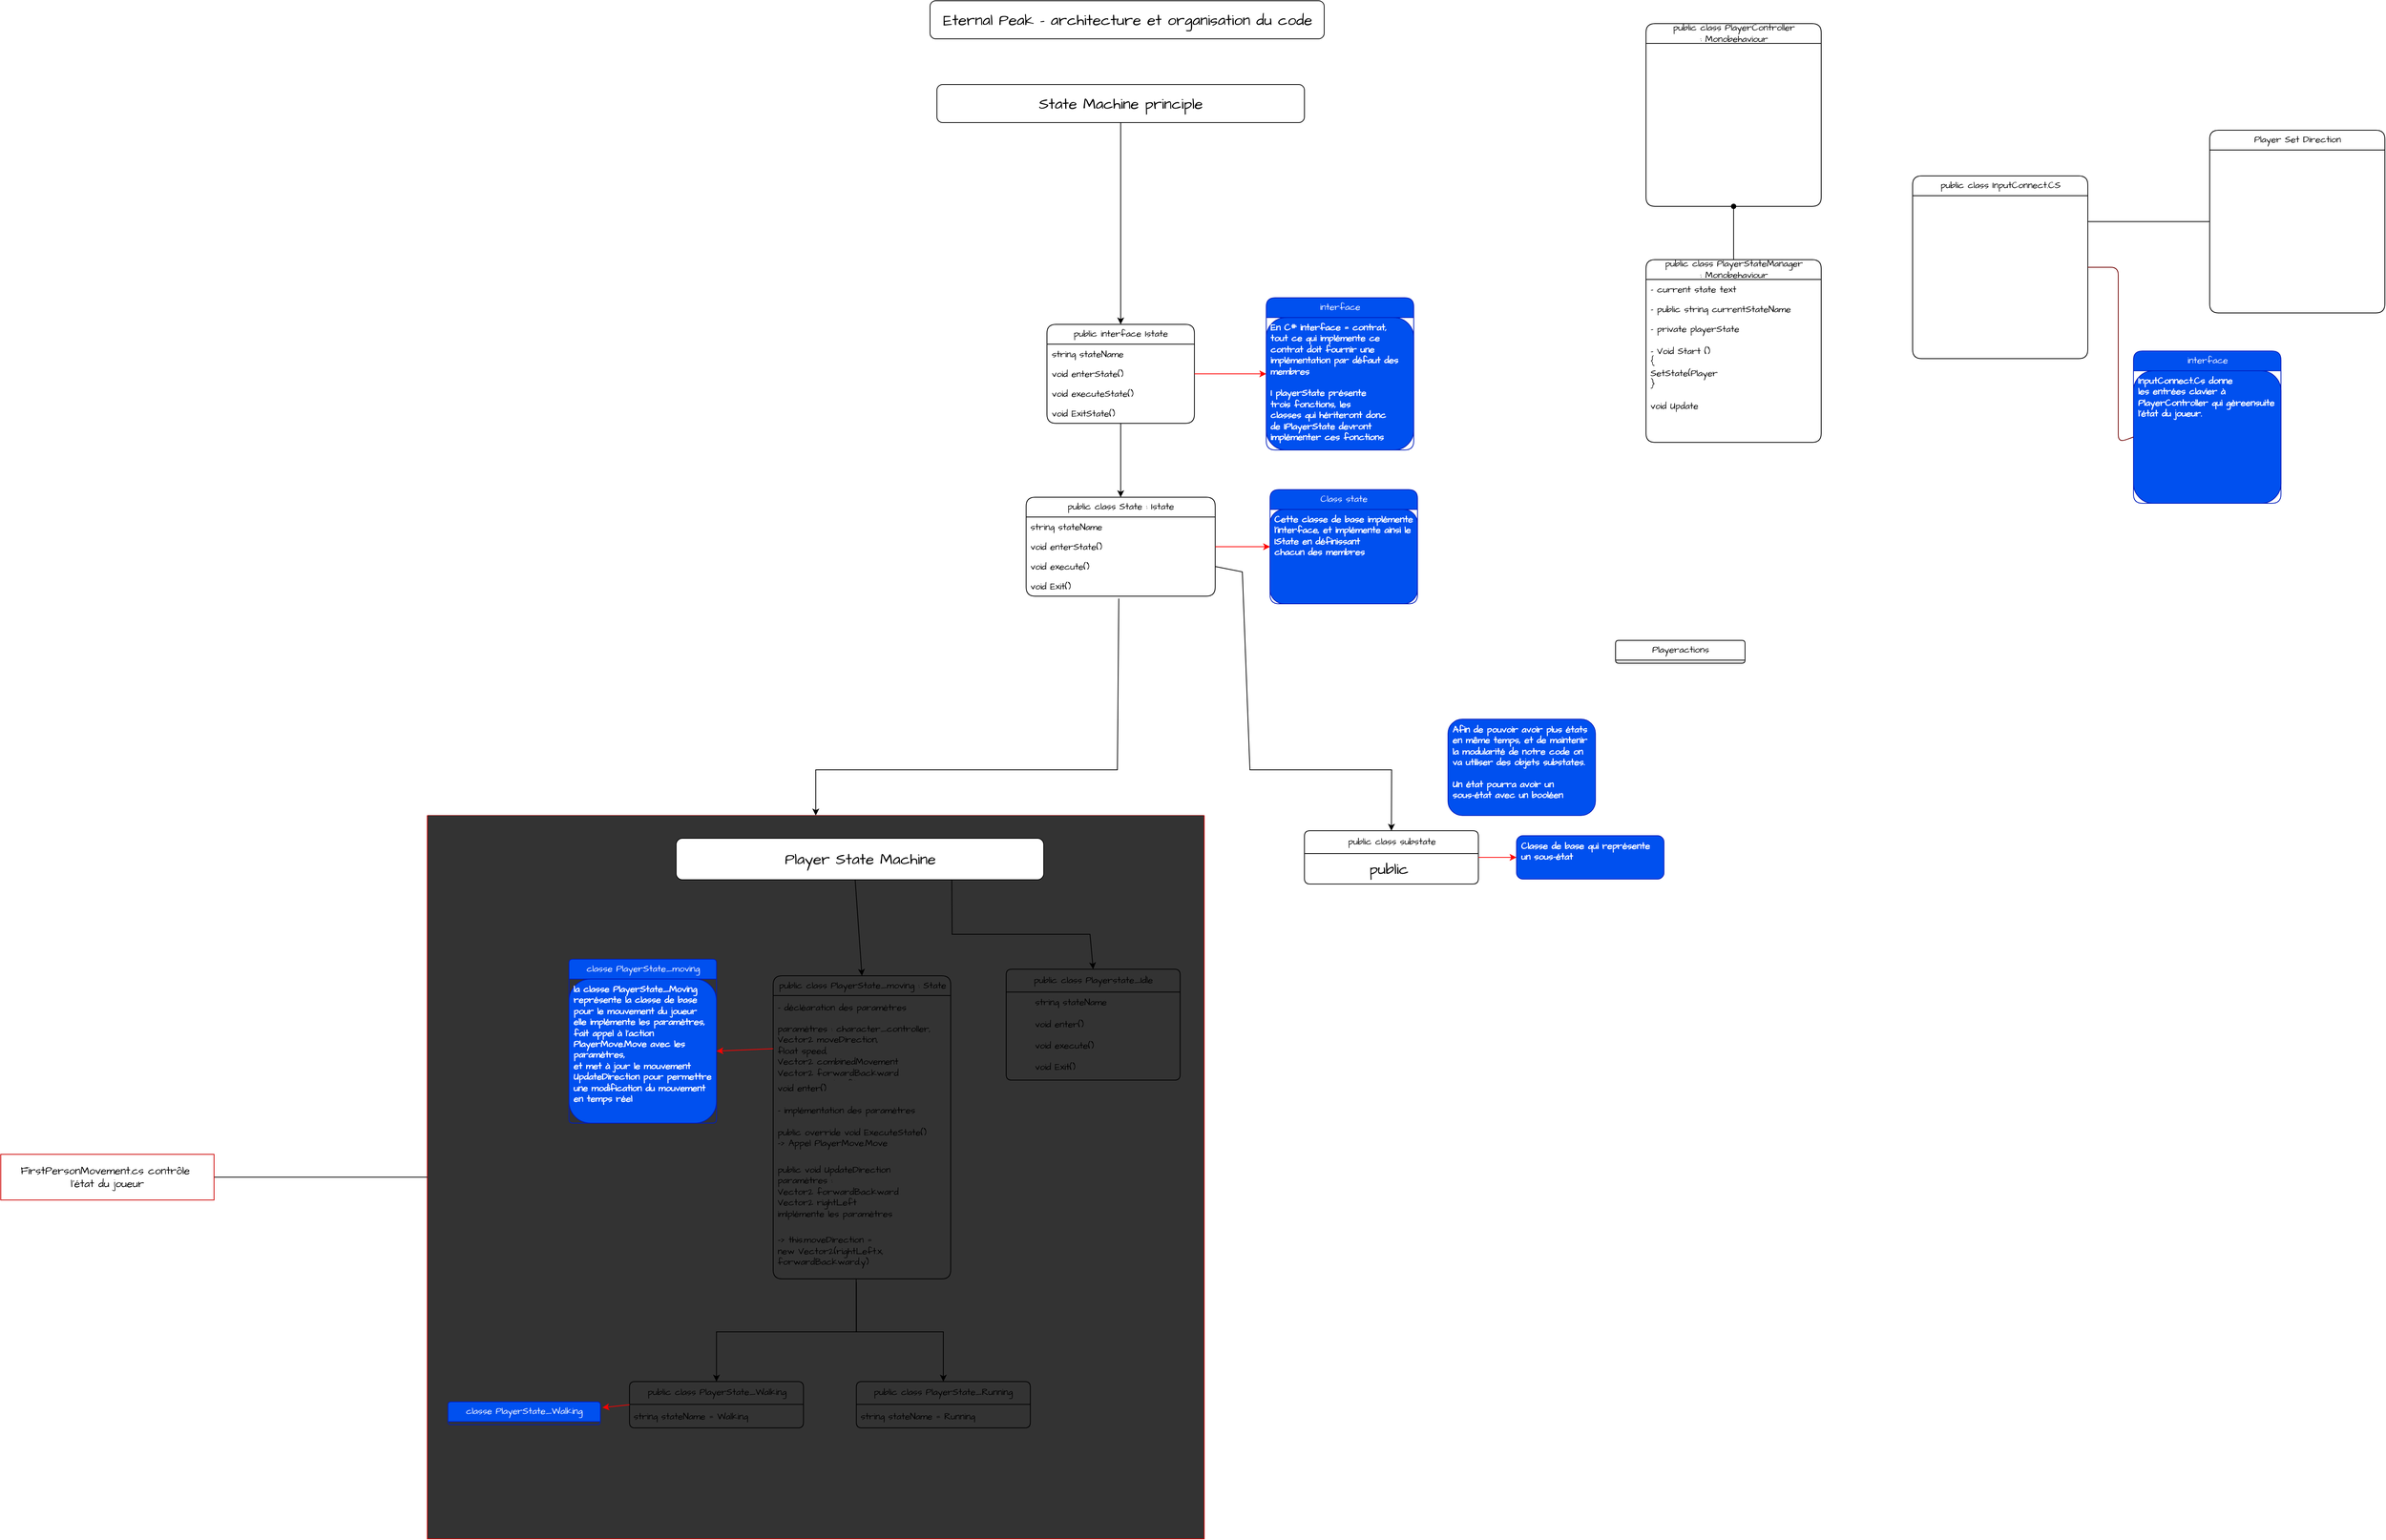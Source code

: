 <mxfile>
    <diagram id="7DH_-FvUjMgmezZa0wnt" name="Page-1">
        <mxGraphModel dx="2858" dy="742" grid="1" gridSize="10" guides="1" tooltips="1" connect="1" arrows="1" fold="1" page="1" pageScale="1" pageWidth="850" pageHeight="1100" math="0" shadow="0">
            <root>
                <mxCell id="0"/>
                <mxCell id="1" parent="0"/>
                <mxCell id="64" style="edgeStyle=none;sketch=0;hachureGap=4;jiggle=2;curveFitting=1;html=1;exitX=0.5;exitY=0;exitDx=0;exitDy=0;entryX=0.5;entryY=1;entryDx=0;entryDy=0;fontFamily=Architects Daughter;fontSource=https%3A%2F%2Ffonts.googleapis.com%2Fcss%3Ffamily%3DArchitects%2BDaughter;fontSize=16;endArrow=oval;endFill=1;" parent="1" source="59" target="177" edge="1">
                    <mxGeometry relative="1" as="geometry">
                        <mxPoint x="676.72" y="352.17" as="targetPoint"/>
                    </mxGeometry>
                </mxCell>
                <mxCell id="59" value="public class PlayerStateManager&lt;br&gt;: Monobehaviour" style="swimlane;fontStyle=0;childLayout=stackLayout;horizontal=1;startSize=26;fillColor=none;horizontalStack=0;resizeParent=1;resizeParentMax=0;resizeLast=0;collapsible=1;marginBottom=0;html=1;rounded=1;glass=0;sketch=0;hachureGap=4;jiggle=2;curveFitting=1;fontFamily=Architects Daughter;fontSource=https%3A%2F%2Ffonts.googleapis.com%2Fcss%3Ffamily%3DArchitects%2BDaughter;fontSize=12;fontColor=default;container=0;" parent="1" vertex="1">
                    <mxGeometry x="560" y="410" width="230" height="240" as="geometry"/>
                </mxCell>
                <mxCell id="79" value="Eternal Peak - architecture et organisation du code&lt;br&gt;" style="html=1;hachureGap=4;fontFamily=Architects Daughter;fontSource=https%3A%2F%2Ffonts.googleapis.com%2Fcss%3Ffamily%3DArchitects%2BDaughter;fontSize=20;rounded=1;shadow=0;" parent="1" vertex="1">
                    <mxGeometry x="-380" y="70" width="517.5" height="50" as="geometry"/>
                </mxCell>
                <mxCell id="120" value="Playeractions" style="swimlane;fontStyle=0;childLayout=stackLayout;horizontal=1;startSize=26;fillColor=none;horizontalStack=0;resizeParent=1;resizeParentMax=0;resizeLast=0;collapsible=1;marginBottom=0;html=1;rounded=1;glass=0;sketch=0;hachureGap=4;jiggle=2;curveFitting=1;fontFamily=Architects Daughter;fontSource=https%3A%2F%2Ffonts.googleapis.com%2Fcss%3Ffamily%3DArchitects%2BDaughter;fontSize=12;fontColor=default;container=0;" parent="1" vertex="1" collapsed="1">
                    <mxGeometry x="520" y="910" width="170" height="30" as="geometry">
                        <mxRectangle x="520" y="910" width="290" height="86" as="alternateBounds"/>
                    </mxGeometry>
                </mxCell>
                <mxCell id="133" value="&lt;font style=&quot;font-size: 14px;&quot;&gt;il s'agit des actions que le joeur&amp;nbsp;&lt;br&gt;peut effectuer en activant les inputs&lt;/font&gt;" style="text;html=1;align=center;verticalAlign=middle;resizable=0;points=[];autosize=1;strokeColor=none;fillColor=none;fontSize=20;fontFamily=Architects Daughter;sketch=1;hachureGap=4;jiggle=2;curveFitting=1;fontSource=https%3A%2F%2Ffonts.googleapis.com%2Fcss%3Ffamily%3DArchitects%2BDaughter;container=0;" parent="120" vertex="1">
                    <mxGeometry y="26" width="290" height="60" as="geometry"/>
                </mxCell>
                <mxCell id="60" value="- current state text" style="text;strokeColor=none;fillColor=none;align=left;verticalAlign=top;spacingLeft=4;spacingRight=4;overflow=hidden;rotatable=0;points=[[0,0.5],[1,0.5]];portConstraint=eastwest;whiteSpace=wrap;html=1;rounded=1;glass=0;sketch=0;hachureGap=4;jiggle=2;curveFitting=1;fontFamily=Architects Daughter;fontSource=https%3A%2F%2Ffonts.googleapis.com%2Fcss%3Ffamily%3DArchitects%2BDaughter;fontSize=12;fontColor=default;container=0;" parent="1" vertex="1">
                    <mxGeometry x="560" y="436" width="230" height="26" as="geometry"/>
                </mxCell>
                <mxCell id="61" value="- public string currentStateName" style="text;strokeColor=none;fillColor=none;align=left;verticalAlign=top;spacingLeft=4;spacingRight=4;overflow=hidden;rotatable=0;points=[[0,0.5],[1,0.5]];portConstraint=eastwest;whiteSpace=wrap;html=1;rounded=1;glass=0;sketch=0;hachureGap=4;jiggle=2;curveFitting=1;fontFamily=Architects Daughter;fontSource=https%3A%2F%2Ffonts.googleapis.com%2Fcss%3Ffamily%3DArchitects%2BDaughter;fontSize=12;fontColor=default;container=0;" parent="1" vertex="1">
                    <mxGeometry x="560" y="462" width="230" height="26" as="geometry"/>
                </mxCell>
                <mxCell id="62" value="- private playerState&lt;br&gt;&lt;br&gt;- Void Start ()&lt;br&gt;{&lt;br&gt;SetState(Player&lt;br&gt;}&lt;br&gt;&lt;br&gt;void Update" style="text;strokeColor=none;fillColor=none;align=left;verticalAlign=top;spacingLeft=4;spacingRight=4;overflow=hidden;rotatable=0;points=[[0,0.5],[1,0.5]];portConstraint=eastwest;whiteSpace=wrap;html=1;rounded=1;glass=0;sketch=0;hachureGap=4;jiggle=2;curveFitting=1;fontFamily=Architects Daughter;fontSource=https%3A%2F%2Ffonts.googleapis.com%2Fcss%3Ffamily%3DArchitects%2BDaughter;fontSize=12;fontColor=default;container=0;" parent="1" vertex="1">
                    <mxGeometry x="560" y="488" width="230" height="162" as="geometry"/>
                </mxCell>
                <mxCell id="108" value="State Machine principle" style="html=1;hachureGap=4;fontFamily=Architects Daughter;fontSource=https%3A%2F%2Ffonts.googleapis.com%2Fcss%3Ffamily%3DArchitects%2BDaughter;fontSize=20;rounded=1;shadow=0;container=0;" parent="1" vertex="1">
                    <mxGeometry x="-370.94" y="180" width="482.5" height="50" as="geometry"/>
                </mxCell>
                <mxCell id="139" style="edgeStyle=none;rounded=0;sketch=0;hachureGap=4;jiggle=2;curveFitting=1;html=1;exitX=0.5;exitY=1;exitDx=0;exitDy=0;entryX=0.5;entryY=0;entryDx=0;entryDy=0;strokeColor=default;fontFamily=Architects Daughter;fontSource=https%3A%2F%2Ffonts.googleapis.com%2Fcss%3Ffamily%3DArchitects%2BDaughter;fontSize=14;" parent="1" source="108" target="22" edge="1">
                    <mxGeometry relative="1" as="geometry"/>
                </mxCell>
                <mxCell id="22" value="public interface Istate" style="swimlane;fontStyle=0;childLayout=stackLayout;horizontal=1;startSize=26;fillColor=none;horizontalStack=0;resizeParent=1;resizeParentMax=0;resizeLast=0;collapsible=1;marginBottom=0;html=1;rounded=1;glass=0;sketch=0;hachureGap=4;jiggle=2;curveFitting=1;fontFamily=Architects Daughter;fontSource=https%3A%2F%2Ffonts.googleapis.com%2Fcss%3Ffamily%3DArchitects%2BDaughter;fontSize=12;fontColor=default;container=0;" parent="1" vertex="1">
                    <mxGeometry x="-226.492" y="495" width="193.604" height="130" as="geometry">
                        <mxRectangle x="57.5" y="235" width="200" height="30" as="alternateBounds"/>
                    </mxGeometry>
                </mxCell>
                <mxCell id="36" value="public class State : Istate" style="swimlane;fontStyle=0;childLayout=stackLayout;horizontal=1;startSize=26;fillColor=none;horizontalStack=0;resizeParent=1;resizeParentMax=0;resizeLast=0;collapsible=1;marginBottom=0;html=1;rounded=1;glass=0;sketch=0;hachureGap=4;jiggle=2;curveFitting=1;fontFamily=Architects Daughter;fontSource=https%3A%2F%2Ffonts.googleapis.com%2Fcss%3Ffamily%3DArchitects%2BDaughter;fontSize=12;fontColor=default;container=0;" parent="1" vertex="1">
                    <mxGeometry x="-253.795" y="722" width="248.21" height="130" as="geometry"/>
                </mxCell>
                <mxCell id="37" value="string stateName&lt;br&gt;" style="text;strokeColor=none;fillColor=none;align=left;verticalAlign=top;spacingLeft=4;spacingRight=4;overflow=hidden;rotatable=0;points=[[0,0.5],[1,0.5]];portConstraint=eastwest;whiteSpace=wrap;html=1;rounded=1;glass=0;sketch=0;hachureGap=4;jiggle=2;curveFitting=1;fontFamily=Architects Daughter;fontSource=https%3A%2F%2Ffonts.googleapis.com%2Fcss%3Ffamily%3DArchitects%2BDaughter;fontSize=12;fontColor=default;container=0;" parent="36" vertex="1">
                    <mxGeometry y="26" width="248.21" height="26" as="geometry"/>
                </mxCell>
                <mxCell id="38" value="void enterState()" style="text;strokeColor=none;fillColor=none;align=left;verticalAlign=top;spacingLeft=4;spacingRight=4;overflow=hidden;rotatable=0;points=[[0,0.5],[1,0.5]];portConstraint=eastwest;whiteSpace=wrap;html=1;rounded=1;glass=0;sketch=0;hachureGap=4;jiggle=2;curveFitting=1;fontFamily=Architects Daughter;fontSource=https%3A%2F%2Ffonts.googleapis.com%2Fcss%3Ffamily%3DArchitects%2BDaughter;fontSize=12;fontColor=default;container=0;" parent="36" vertex="1">
                    <mxGeometry y="52" width="248.21" height="26" as="geometry"/>
                </mxCell>
                <mxCell id="39" value="void execute()" style="text;strokeColor=none;fillColor=none;align=left;verticalAlign=top;spacingLeft=4;spacingRight=4;overflow=hidden;rotatable=0;points=[[0,0.5],[1,0.5]];portConstraint=eastwest;whiteSpace=wrap;html=1;rounded=1;glass=0;sketch=0;hachureGap=4;jiggle=2;curveFitting=1;fontFamily=Architects Daughter;fontSource=https%3A%2F%2Ffonts.googleapis.com%2Fcss%3Ffamily%3DArchitects%2BDaughter;fontSize=12;fontColor=default;container=0;" parent="36" vertex="1">
                    <mxGeometry y="78" width="248.21" height="26" as="geometry"/>
                </mxCell>
                <mxCell id="40" value="void Exit()" style="text;strokeColor=none;fillColor=none;align=left;verticalAlign=top;spacingLeft=4;spacingRight=4;overflow=hidden;rotatable=0;points=[[0,0.5],[1,0.5]];portConstraint=eastwest;whiteSpace=wrap;html=1;rounded=1;glass=0;sketch=0;hachureGap=4;jiggle=2;curveFitting=1;fontFamily=Architects Daughter;fontSource=https%3A%2F%2Ffonts.googleapis.com%2Fcss%3Ffamily%3DArchitects%2BDaughter;fontSize=12;fontColor=default;container=0;" parent="36" vertex="1">
                    <mxGeometry y="104" width="248.21" height="26" as="geometry"/>
                </mxCell>
                <mxCell id="41" style="edgeStyle=none;sketch=0;hachureGap=4;jiggle=2;curveFitting=1;html=1;exitX=0.5;exitY=1;exitDx=0;exitDy=0;entryX=0.5;entryY=0;entryDx=0;entryDy=0;fontFamily=Architects Daughter;fontSource=https%3A%2F%2Ffonts.googleapis.com%2Fcss%3Ffamily%3DArchitects%2BDaughter;fontSize=12;fontColor=default;" parent="1" source="22" target="36" edge="1">
                    <mxGeometry relative="1" as="geometry"/>
                </mxCell>
                <mxCell id="43" style="edgeStyle=none;sketch=0;hachureGap=4;jiggle=2;curveFitting=1;html=1;exitX=1;exitY=0.5;exitDx=0;exitDy=0;entryX=0;entryY=0.5;entryDx=0;entryDy=0;fontFamily=Architects Daughter;fontSource=https%3A%2F%2Ffonts.googleapis.com%2Fcss%3Ffamily%3DArchitects%2BDaughter;fontSize=12;fontColor=default;fillColor=#a20025;strokeColor=#FF0000;" parent="1" source="38" target="52" edge="1">
                    <mxGeometry relative="1" as="geometry">
                        <mxPoint x="81.289" y="787.005" as="targetPoint"/>
                    </mxGeometry>
                </mxCell>
                <mxCell id="46" value="interface" style="swimlane;fontStyle=0;childLayout=stackLayout;horizontal=1;startSize=26;fillColor=#0050ef;horizontalStack=0;resizeParent=1;resizeParentMax=0;resizeLast=0;collapsible=1;marginBottom=0;html=1;rounded=1;glass=0;sketch=0;hachureGap=4;jiggle=2;curveFitting=1;fontFamily=Architects Daughter;fontSource=https%3A%2F%2Ffonts.googleapis.com%2Fcss%3Ffamily%3DArchitects%2BDaughter;fontSize=12;fontColor=#ffffff;strokeColor=#001DBC;container=0;" parent="1" vertex="1">
                    <mxGeometry x="61.432" y="460" width="193.604" height="200" as="geometry">
                        <mxRectangle x="347.5" y="283" width="200" height="30" as="alternateBounds"/>
                    </mxGeometry>
                </mxCell>
                <mxCell id="51" style="edgeStyle=none;sketch=0;hachureGap=4;jiggle=2;curveFitting=1;html=1;exitX=1;exitY=0.5;exitDx=0;exitDy=0;strokeColor=#FF0000;fontFamily=Architects Daughter;fontSource=https%3A%2F%2Ffonts.googleapis.com%2Fcss%3Ffamily%3DArchitects%2BDaughter;fontSize=12;fontColor=default;entryX=0;entryY=0.5;entryDx=0;entryDy=0;" parent="1" source="23" target="46" edge="1">
                    <mxGeometry relative="1" as="geometry">
                        <mxPoint x="111.074" y="510.25" as="targetPoint"/>
                    </mxGeometry>
                </mxCell>
                <mxCell id="52" value="Class state" style="swimlane;fontStyle=0;childLayout=stackLayout;horizontal=1;startSize=26;fillColor=#0050ef;horizontalStack=0;resizeParent=1;resizeParentMax=0;resizeLast=0;collapsible=1;marginBottom=0;html=1;rounded=1;glass=0;sketch=0;hachureGap=4;jiggle=2;curveFitting=1;fontFamily=Architects Daughter;fontSource=https%3A%2F%2Ffonts.googleapis.com%2Fcss%3Ffamily%3DArchitects%2BDaughter;fontSize=12;fontColor=#ffffff;strokeColor=#001DBC;container=0;" parent="1" vertex="1">
                    <mxGeometry x="66.396" y="712" width="193.604" height="150" as="geometry">
                        <mxRectangle x="500" y="471.75" width="200" height="30" as="alternateBounds"/>
                    </mxGeometry>
                </mxCell>
                <mxCell id="35" value="string stateName&lt;br&gt;" style="text;strokeColor=none;fillColor=none;align=left;verticalAlign=top;spacingLeft=4;spacingRight=4;overflow=hidden;rotatable=0;points=[[0,0.5],[1,0.5]];portConstraint=eastwest;whiteSpace=wrap;html=1;rounded=1;glass=0;sketch=0;hachureGap=4;jiggle=2;curveFitting=1;fontFamily=Architects Daughter;fontSource=https%3A%2F%2Ffonts.googleapis.com%2Fcss%3Ffamily%3DArchitects%2BDaughter;fontSize=12;fontColor=default;container=0;" parent="1" vertex="1">
                    <mxGeometry x="-226.492" y="521" width="193.604" height="26" as="geometry"/>
                </mxCell>
                <mxCell id="23" value="void enterState()" style="text;strokeColor=none;fillColor=none;align=left;verticalAlign=top;spacingLeft=4;spacingRight=4;overflow=hidden;rotatable=0;points=[[0,0.5],[1,0.5]];portConstraint=eastwest;whiteSpace=wrap;html=1;rounded=1;glass=0;sketch=0;hachureGap=4;jiggle=2;curveFitting=1;fontFamily=Architects Daughter;fontSource=https%3A%2F%2Ffonts.googleapis.com%2Fcss%3Ffamily%3DArchitects%2BDaughter;fontSize=12;fontColor=default;container=0;" parent="1" vertex="1">
                    <mxGeometry x="-226.492" y="547" width="193.604" height="26" as="geometry"/>
                </mxCell>
                <mxCell id="24" value="void executeState()" style="text;strokeColor=none;fillColor=none;align=left;verticalAlign=top;spacingLeft=4;spacingRight=4;overflow=hidden;rotatable=0;points=[[0,0.5],[1,0.5]];portConstraint=eastwest;whiteSpace=wrap;html=1;rounded=1;glass=0;sketch=0;hachureGap=4;jiggle=2;curveFitting=1;fontFamily=Architects Daughter;fontSource=https%3A%2F%2Ffonts.googleapis.com%2Fcss%3Ffamily%3DArchitects%2BDaughter;fontSize=12;fontColor=default;container=0;" parent="1" vertex="1">
                    <mxGeometry x="-226.492" y="573" width="193.604" height="26" as="geometry"/>
                </mxCell>
                <mxCell id="25" value="void ExitState()" style="text;strokeColor=none;fillColor=none;align=left;verticalAlign=top;spacingLeft=4;spacingRight=4;overflow=hidden;rotatable=0;points=[[0,0.5],[1,0.5]];portConstraint=eastwest;whiteSpace=wrap;html=1;rounded=1;glass=0;sketch=0;hachureGap=4;jiggle=2;curveFitting=1;fontFamily=Architects Daughter;fontSource=https%3A%2F%2Ffonts.googleapis.com%2Fcss%3Ffamily%3DArchitects%2BDaughter;fontSize=12;fontColor=default;container=0;" parent="1" vertex="1">
                    <mxGeometry x="-226.492" y="599" width="193.604" height="26" as="geometry"/>
                </mxCell>
                <mxCell id="47" value="&lt;span style=&quot;color: rgb(255, 255, 255); font-weight: 700; text-align: center;&quot;&gt;En C# interface = contrat,&lt;/span&gt;&lt;br style=&quot;color: rgb(255, 255, 255); font-weight: 700; text-align: center;&quot;&gt;&lt;span style=&quot;color: rgb(255, 255, 255); font-weight: 700; text-align: center;&quot;&gt;tout ce qui implémente ce contrat doit fournir une implémentation par défaut des membres&lt;br&gt;&lt;br&gt;&lt;/span&gt;&lt;span style=&quot;color: rgb(255, 255, 255); font-weight: 700; text-align: center;&quot;&gt;I playerState présente&lt;/span&gt;&lt;br style=&quot;color: rgb(255, 255, 255); font-weight: 700; text-align: center;&quot;&gt;&lt;span style=&quot;color: rgb(255, 255, 255); font-weight: 700; text-align: center;&quot;&gt;trois fonctions, les&amp;nbsp;&lt;/span&gt;&lt;br style=&quot;color: rgb(255, 255, 255); font-weight: 700; text-align: center;&quot;&gt;&lt;span style=&quot;color: rgb(255, 255, 255); font-weight: 700; text-align: center;&quot;&gt;classes qui hériteront donc&lt;/span&gt;&lt;br style=&quot;color: rgb(255, 255, 255); font-weight: 700; text-align: center;&quot;&gt;&lt;span style=&quot;color: rgb(255, 255, 255); font-weight: 700; text-align: center;&quot;&gt;de IPlayerState devront implémenter ces fonctions&lt;/span&gt;&lt;span style=&quot;color: rgb(255, 255, 255); font-weight: 700; text-align: center;&quot;&gt;&lt;br&gt;&lt;/span&gt;" style="text;strokeColor=#001DBC;fillColor=#0050ef;align=left;verticalAlign=top;spacingLeft=4;spacingRight=4;overflow=hidden;rotatable=0;points=[[0,0.5],[1,0.5]];portConstraint=eastwest;whiteSpace=wrap;html=1;rounded=1;glass=0;sketch=0;hachureGap=4;jiggle=2;curveFitting=1;fontFamily=Architects Daughter;fontSource=https%3A%2F%2Ffonts.googleapis.com%2Fcss%3Ffamily%3DArchitects%2BDaughter;fontSize=12;fontColor=#ffffff;container=0;" parent="1" vertex="1">
                    <mxGeometry x="61.432" y="486" width="193.604" height="174" as="geometry"/>
                </mxCell>
                <mxCell id="53" value="&lt;span style=&quot;color: rgb(255, 255, 255); font-weight: 700; text-align: center;&quot;&gt;Cette classe de base implémente&lt;br&gt;l'interface, et implémente ainsi&amp;nbsp;le IState en définissant&lt;br&gt;chacun des membres&lt;br&gt;&lt;/span&gt;" style="text;strokeColor=#001DBC;fillColor=#0050ef;align=left;verticalAlign=top;spacingLeft=4;spacingRight=4;overflow=hidden;rotatable=0;points=[[0,0.5],[1,0.5]];portConstraint=eastwest;whiteSpace=wrap;html=1;rounded=1;glass=0;sketch=0;hachureGap=4;jiggle=2;curveFitting=1;fontFamily=Architects Daughter;fontSource=https%3A%2F%2Ffonts.googleapis.com%2Fcss%3Ffamily%3DArchitects%2BDaughter;fontSize=12;fontColor=#ffffff;container=0;" parent="1" vertex="1">
                    <mxGeometry x="66.396" y="738" width="193.604" height="124" as="geometry"/>
                </mxCell>
                <mxCell id="190" style="edgeStyle=none;hachureGap=4;html=1;exitX=1;exitY=0.5;exitDx=0;exitDy=0;entryX=0.5;entryY=0;entryDx=0;entryDy=0;fontFamily=Architects Daughter;fontSource=https%3A%2F%2Ffonts.googleapis.com%2Fcss%3Ffamily%3DArchitects%2BDaughter;fontSize=16;rounded=0;targetPerimeterSpacing=0;" edge="1" parent="1" source="39" target="187">
                    <mxGeometry relative="1" as="geometry">
                        <mxPoint x="-15.513" y="1011" as="sourcePoint"/>
                        <Array as="points">
                            <mxPoint x="30" y="820"/>
                            <mxPoint x="40" y="1080"/>
                            <mxPoint x="226" y="1080"/>
                        </Array>
                    </mxGeometry>
                </mxCell>
                <mxCell id="167" value="" style="endArrow=classic;html=1;rounded=0;sketch=0;hachureGap=4;jiggle=2;curveFitting=1;strokeColor=default;fontFamily=Architects Daughter;fontSource=https%3A%2F%2Ffonts.googleapis.com%2Fcss%3Ffamily%3DArchitects%2BDaughter;fontSize=14;exitX=0.49;exitY=1.121;exitDx=0;exitDy=0;exitPerimeter=0;entryX=0.5;entryY=0;entryDx=0;entryDy=0;" parent="1" source="40" target="171" edge="1">
                    <mxGeometry width="50" height="50" relative="1" as="geometry">
                        <mxPoint x="-134.028" y="1049.428" as="sourcePoint"/>
                        <mxPoint x="-244" y="1160" as="targetPoint"/>
                        <Array as="points">
                            <mxPoint x="-134" y="1080"/>
                            <mxPoint x="-530" y="1080"/>
                        </Array>
                    </mxGeometry>
                </mxCell>
                <mxCell id="171" value="" style="swimlane;startSize=0;comic=0;hachureGap=4;strokeColor=#CC0000;fontFamily=Architects Daughter;fontSource=https%3A%2F%2Ffonts.googleapis.com%2Fcss%3Ffamily%3DArchitects%2BDaughter;fontSize=14;fillColor=none;swimlaneFillColor=#333333;swimlaneLine=1;" parent="1" vertex="1">
                    <mxGeometry x="-1040" y="1140" width="1020" height="950" as="geometry">
                        <mxRectangle x="-1040" y="1140" width="50" height="40" as="alternateBounds"/>
                    </mxGeometry>
                </mxCell>
                <mxCell id="170" value="" style="group" parent="171" vertex="1" connectable="0">
                    <mxGeometry x="27.16" y="30" width="992.84" height="920" as="geometry"/>
                </mxCell>
                <mxCell id="74" value="public class PlayerState_moving : State" style="swimlane;fontStyle=0;childLayout=stackLayout;horizontal=1;startSize=26;fillColor=none;horizontalStack=0;resizeParent=1;resizeParentMax=0;resizeLast=0;collapsible=1;marginBottom=0;html=1;rounded=1;glass=0;sketch=0;hachureGap=4;jiggle=2;curveFitting=1;fontFamily=Architects Daughter;fontSource=https%3A%2F%2Ffonts.googleapis.com%2Fcss%3Ffamily%3DArchitects%2BDaughter;fontSize=12;fontColor=default;rotation=0;resizeWidth=1;resizeHeight=1;container=0;" parent="170" vertex="1">
                    <mxGeometry x="426.92" y="180.52" width="233.08" height="398.01" as="geometry">
                        <mxRectangle x="426.92" y="180.52" width="220" height="30" as="alternateBounds"/>
                    </mxGeometry>
                </mxCell>
                <mxCell id="102" value="classe PlayerState_moving" style="swimlane;fontStyle=0;childLayout=stackLayout;horizontal=1;startSize=26;fillColor=#0050ef;horizontalStack=0;resizeParent=1;resizeParentMax=0;resizeLast=0;collapsible=1;marginBottom=0;html=1;rounded=1;glass=0;sketch=0;hachureGap=4;jiggle=2;curveFitting=1;fontFamily=Architects Daughter;fontSource=https%3A%2F%2Ffonts.googleapis.com%2Fcss%3Ffamily%3DArchitects%2BDaughter;fontSize=12;fontColor=#ffffff;strokeColor=#001DBC;arcSize=6;container=0;" parent="170" vertex="1">
                    <mxGeometry x="158.854" y="158.771" width="193.604" height="215.22" as="geometry">
                        <mxRectangle x="158.854" y="158.771" width="200" height="30" as="alternateBounds"/>
                    </mxGeometry>
                </mxCell>
                <mxCell id="103" value="&lt;span style=&quot;color: rgb(255, 255, 255); font-weight: 700; text-align: center;&quot;&gt;la classe PlayerState_Moving&lt;br&gt;représente la classe de base&lt;br&gt;pour le mouvement du joueur&lt;br&gt;elle implémente les paramètres,&lt;br&gt;fait appel à l'action PlayerMove.Move avec les paramètres,&lt;br&gt;et met à jour le mouvement&amp;nbsp;&lt;br&gt;UpdateDirection pour permettre&lt;br&gt;une modification du mouvement&lt;br&gt;en temps réel&lt;br&gt;&lt;/span&gt;" style="text;strokeColor=#001DBC;fillColor=#0050ef;align=left;verticalAlign=top;spacingLeft=4;spacingRight=4;overflow=hidden;rotatable=0;points=[[0,0.5],[1,0.5]];portConstraint=eastwest;whiteSpace=wrap;html=1;rounded=1;glass=0;sketch=0;hachureGap=4;jiggle=2;curveFitting=1;fontFamily=Architects Daughter;fontSource=https%3A%2F%2Ffonts.googleapis.com%2Fcss%3Ffamily%3DArchitects%2BDaughter;fontSize=12;fontColor=#ffffff;container=0;" parent="102" vertex="1">
                    <mxGeometry y="26" width="193.604" height="189.22" as="geometry"/>
                </mxCell>
                <mxCell id="109" value="public class PlayerState_Walking" style="swimlane;fontStyle=0;childLayout=stackLayout;horizontal=1;startSize=30;fillColor=none;horizontalStack=0;resizeParent=1;resizeParentMax=0;resizeLast=0;collapsible=1;marginBottom=0;html=1;rounded=1;glass=0;sketch=0;hachureGap=4;jiggle=2;curveFitting=1;fontFamily=Architects Daughter;fontSource=https%3A%2F%2Ffonts.googleapis.com%2Fcss%3Ffamily%3DArchitects%2BDaughter;fontSize=12;fontColor=default;arcSize=8;container=0;" parent="170" vertex="1">
                    <mxGeometry x="238.282" y="713.381" width="228.353" height="60.898" as="geometry"/>
                </mxCell>
                <mxCell id="114" style="edgeStyle=none;hachureGap=4;html=1;exitX=0.499;exitY=1.007;exitDx=0;exitDy=0;entryX=0.5;entryY=0;entryDx=0;entryDy=0;fontFamily=Architects Daughter;fontSource=https%3A%2F%2Ffonts.googleapis.com%2Fcss%3Ffamily%3DArchitects%2BDaughter;fontSize=16;exitPerimeter=0;rounded=0;" parent="170" source="107" target="109" edge="1">
                    <mxGeometry relative="1" as="geometry">
                        <Array as="points">
                            <mxPoint x="536.134" y="648.132"/>
                            <mxPoint x="352.458" y="648.132"/>
                        </Array>
                    </mxGeometry>
                </mxCell>
                <mxCell id="116" value="classe PlayerState_Walking" style="swimlane;fontStyle=0;childLayout=stackLayout;horizontal=1;startSize=26;fillColor=#0050ef;horizontalStack=0;resizeParent=1;resizeParentMax=0;resizeLast=0;collapsible=1;marginBottom=0;html=1;rounded=1;glass=0;sketch=0;hachureGap=4;jiggle=2;curveFitting=1;fontFamily=Architects Daughter;fontSource=https%3A%2F%2Ffonts.googleapis.com%2Fcss%3Ffamily%3DArchitects%2BDaughter;fontSize=12;fontColor=#ffffff;strokeColor=#001DBC;arcSize=6;container=0;" parent="170" vertex="1" collapsed="1">
                    <mxGeometry y="739.997" width="200" height="30" as="geometry">
                        <mxRectangle y="623.997" width="193.604" height="258.719" as="alternateBounds"/>
                    </mxGeometry>
                </mxCell>
                <mxCell id="117" value="&lt;span style=&quot;color: rgb(255, 255, 255); font-weight: 700; text-align: center;&quot;&gt;La classe PlayerState_Walking&lt;br&gt;hérite de moving, et on lui applique dans FirstPersonmovement.Cs&lt;br&gt;les paramètres de la marche.&lt;br&gt;Comme elle hérite de la classe PlayerState_Moving, il n'y a&amp;nbsp;&lt;br&gt;pas besoin de la réécrire, et elle existe de manière distincte de moving.&lt;br&gt;Elle change juste le nom du state.&lt;br&gt;La logique est identique&lt;br&gt;pour PlayerState_Running&lt;br&gt;&lt;/span&gt;" style="text;strokeColor=#001DBC;fillColor=#0050ef;align=left;verticalAlign=top;spacingLeft=4;spacingRight=4;overflow=hidden;rotatable=0;points=[[0,0.5],[1,0.5]];portConstraint=eastwest;whiteSpace=wrap;html=1;rounded=1;glass=0;sketch=0;hachureGap=4;jiggle=2;curveFitting=1;fontFamily=Architects Daughter;fontSource=https%3A%2F%2Ffonts.googleapis.com%2Fcss%3Ffamily%3DArchitects%2BDaughter;fontSize=12;fontColor=#ffffff;container=0;" parent="116" vertex="1">
                    <mxGeometry y="26" width="193.604" height="232.719" as="geometry"/>
                </mxCell>
                <mxCell id="119" style="edgeStyle=none;sketch=0;hachureGap=4;jiggle=2;curveFitting=1;html=1;exitX=0;exitY=0.5;exitDx=0;exitDy=0;entryX=1.013;entryY=0.254;entryDx=0;entryDy=0;entryPerimeter=0;fontFamily=Architects Daughter;fontSource=https%3A%2F%2Ffonts.googleapis.com%2Fcss%3Ffamily%3DArchitects%2BDaughter;fontSize=16;fillColor=#a20025;strokeColor=#FC0000;" parent="170" source="109" target="117" edge="1">
                    <mxGeometry relative="1" as="geometry"/>
                </mxCell>
                <mxCell id="131" value="public class PlayerState_Running" style="swimlane;fontStyle=0;childLayout=stackLayout;horizontal=1;startSize=30;fillColor=none;horizontalStack=0;resizeParent=1;resizeParentMax=0;resizeLast=0;collapsible=1;marginBottom=0;html=1;rounded=1;glass=0;sketch=0;hachureGap=4;jiggle=2;curveFitting=1;fontFamily=Architects Daughter;fontSource=https%3A%2F%2Ffonts.googleapis.com%2Fcss%3Ffamily%3DArchitects%2BDaughter;fontSize=12;fontColor=default;arcSize=8;container=0;" parent="170" vertex="1">
                    <mxGeometry x="536.134" y="713.381" width="228.353" height="60.898" as="geometry"/>
                </mxCell>
                <mxCell id="134" style="edgeStyle=none;rounded=0;sketch=0;hachureGap=4;jiggle=2;curveFitting=1;html=1;entryX=0.5;entryY=0;entryDx=0;entryDy=0;strokeColor=default;fontFamily=Architects Daughter;fontSource=https%3A%2F%2Ffonts.googleapis.com%2Fcss%3Ffamily%3DArchitects%2BDaughter;fontSize=14;" parent="170" target="131" edge="1">
                    <mxGeometry relative="1" as="geometry">
                        <mxPoint x="536.134" y="582.884" as="sourcePoint"/>
                        <Array as="points">
                            <mxPoint x="536.134" y="648.132"/>
                            <mxPoint x="650.31" y="648.132"/>
                        </Array>
                    </mxGeometry>
                </mxCell>
                <mxCell id="152" value="Player State Machine" style="html=1;hachureGap=4;fontFamily=Architects Daughter;fontSource=https%3A%2F%2Ffonts.googleapis.com%2Fcss%3Ffamily%3DArchitects%2BDaughter;fontSize=20;rounded=1;shadow=0;container=0;" parent="170" vertex="1">
                    <mxGeometry x="299.57" width="482.5" height="54.374" as="geometry"/>
                </mxCell>
                <mxCell id="75" value="- décléaration des paramètres" style="text;strokeColor=none;fillColor=none;align=left;verticalAlign=top;spacingLeft=4;spacingRight=4;overflow=hidden;rotatable=0;points=[[0,0.5],[1,0.5]];portConstraint=eastwest;whiteSpace=wrap;html=1;rounded=1;glass=0;sketch=0;hachureGap=4;jiggle=2;curveFitting=1;fontFamily=Architects Daughter;fontSource=https%3A%2F%2Ffonts.googleapis.com%2Fcss%3Ffamily%3DArchitects%2BDaughter;fontSize=12;fontColor=default;container=0;" parent="170" vertex="1">
                    <mxGeometry x="426.921" y="208.794" width="218.425" height="28.274" as="geometry"/>
                </mxCell>
                <mxCell id="99" value="paramètres : character_controller,&lt;br&gt;Vector2 moveDirection,&lt;br&gt;float speed,&lt;br&gt;Vector2 combinedMovement&lt;br&gt;Vector2 forwardBackward&lt;br&gt;Vector2 rightLeft" style="text;strokeColor=none;fillColor=none;align=left;verticalAlign=top;spacingLeft=4;spacingRight=4;overflow=hidden;rotatable=0;points=[[0,0.5],[1,0.5]];portConstraint=eastwest;whiteSpace=wrap;html=1;rounded=1;glass=0;sketch=0;hachureGap=4;jiggle=2;curveFitting=1;fontFamily=Architects Daughter;fontSource=https%3A%2F%2Ffonts.googleapis.com%2Fcss%3Ffamily%3DArchitects%2BDaughter;fontSize=12;fontColor=default;container=0;" parent="170" vertex="1">
                    <mxGeometry x="426.921" y="237.069" width="218.425" height="78.298" as="geometry"/>
                </mxCell>
                <mxCell id="76" value="void enter()&lt;br&gt;&lt;br&gt;" style="text;strokeColor=none;fillColor=none;align=left;verticalAlign=top;spacingLeft=4;spacingRight=4;overflow=hidden;rotatable=0;points=[[0,0.5],[1,0.5]];portConstraint=eastwest;whiteSpace=wrap;html=1;rounded=1;glass=0;sketch=0;hachureGap=4;jiggle=2;curveFitting=1;fontFamily=Architects Daughter;fontSource=https%3A%2F%2Ffonts.googleapis.com%2Fcss%3Ffamily%3DArchitects%2BDaughter;fontSize=12;fontColor=default;container=0;" parent="170" vertex="1">
                    <mxGeometry x="426.921" y="315.366" width="218.425" height="28.274" as="geometry"/>
                </mxCell>
                <mxCell id="104" value="- implémentation des paramètres&lt;br&gt;&lt;br&gt;public override void ExecuteState()&lt;br&gt;-&amp;gt; Appel PlayerMove.Move" style="text;strokeColor=none;fillColor=none;align=left;verticalAlign=top;spacingLeft=4;spacingRight=4;overflow=hidden;rotatable=0;points=[[0,0.5],[1,0.5]];portConstraint=eastwest;whiteSpace=wrap;html=1;rounded=1;glass=0;sketch=0;hachureGap=4;jiggle=2;curveFitting=1;fontFamily=Architects Daughter;fontSource=https%3A%2F%2Ffonts.googleapis.com%2Fcss%3Ffamily%3DArchitects%2BDaughter;fontSize=12;fontColor=default;container=0;" parent="170" vertex="1">
                    <mxGeometry x="426.921" y="343.641" width="218.425" height="78.298" as="geometry"/>
                </mxCell>
                <mxCell id="105" value="public void UpdateDirection&lt;br&gt;paramètres :&amp;nbsp;&lt;br&gt;Vector2 forwardBackward&lt;br&gt;Vector2 rightLeft&lt;br&gt;imlplémente les paramètres" style="text;strokeColor=none;fillColor=none;align=left;verticalAlign=top;spacingLeft=4;spacingRight=4;overflow=hidden;rotatable=0;points=[[0,0.5],[1,0.5]];portConstraint=eastwest;whiteSpace=wrap;html=1;rounded=1;glass=0;sketch=0;hachureGap=4;jiggle=2;curveFitting=1;fontFamily=Architects Daughter;fontSource=https%3A%2F%2Ffonts.googleapis.com%2Fcss%3Ffamily%3DArchitects%2BDaughter;fontSize=12;fontColor=default;container=0;" parent="170" vertex="1">
                    <mxGeometry x="426.921" y="421.939" width="218.425" height="78.298" as="geometry"/>
                </mxCell>
                <mxCell id="107" value="&lt;br&gt;-&amp;gt; this.moveDirection =&lt;br&gt;new Vector2(rightLeft.x, forwardBackward.y)" style="text;strokeColor=none;fillColor=none;align=left;verticalAlign=top;spacingLeft=4;spacingRight=4;overflow=hidden;rotatable=0;points=[[0,0.5],[1,0.5]];portConstraint=eastwest;whiteSpace=wrap;html=1;rounded=1;glass=0;sketch=0;hachureGap=4;jiggle=2;curveFitting=1;fontFamily=Architects Daughter;fontSource=https%3A%2F%2Ffonts.googleapis.com%2Fcss%3Ffamily%3DArchitects%2BDaughter;fontSize=12;fontColor=default;container=0;" parent="170" vertex="1">
                    <mxGeometry x="426.921" y="500.236" width="218.425" height="78.298" as="geometry"/>
                </mxCell>
                <mxCell id="82" value="string stateName&lt;br&gt;" style="text;strokeColor=none;fillColor=none;align=left;verticalAlign=top;spacingLeft=4;spacingRight=4;overflow=hidden;rotatable=0;points=[[0,0.5],[1,0.5]];portConstraint=eastwest;whiteSpace=wrap;html=1;rounded=1;glass=0;sketch=0;hachureGap=4;jiggle=2;curveFitting=1;fontFamily=Architects Daughter;fontSource=https%3A%2F%2Ffonts.googleapis.com%2Fcss%3Ffamily%3DArchitects%2BDaughter;fontSize=12;fontColor=default;container=0;" parent="170" vertex="1">
                    <mxGeometry x="764.487" y="202.27" width="228.353" height="28.274" as="geometry"/>
                </mxCell>
                <mxCell id="83" value="void enter()" style="text;strokeColor=none;fillColor=none;align=left;verticalAlign=top;spacingLeft=4;spacingRight=4;overflow=hidden;rotatable=0;points=[[0,0.5],[1,0.5]];portConstraint=eastwest;whiteSpace=wrap;html=1;rounded=1;glass=0;sketch=0;hachureGap=4;jiggle=2;curveFitting=1;fontFamily=Architects Daughter;fontSource=https%3A%2F%2Ffonts.googleapis.com%2Fcss%3Ffamily%3DArchitects%2BDaughter;fontSize=12;fontColor=default;container=0;" parent="170" vertex="1">
                    <mxGeometry x="764.487" y="230.544" width="228.353" height="28.274" as="geometry"/>
                </mxCell>
                <mxCell id="84" value="void execute()" style="text;strokeColor=none;fillColor=none;align=left;verticalAlign=top;spacingLeft=4;spacingRight=4;overflow=hidden;rotatable=0;points=[[0,0.5],[1,0.5]];portConstraint=eastwest;whiteSpace=wrap;html=1;rounded=1;glass=0;sketch=0;hachureGap=4;jiggle=2;curveFitting=1;fontFamily=Architects Daughter;fontSource=https%3A%2F%2Ffonts.googleapis.com%2Fcss%3Ffamily%3DArchitects%2BDaughter;fontSize=12;fontColor=default;container=0;" parent="170" vertex="1">
                    <mxGeometry x="764.487" y="258.818" width="228.353" height="28.274" as="geometry"/>
                </mxCell>
                <mxCell id="85" value="void Exit()" style="text;strokeColor=none;fillColor=none;align=left;verticalAlign=top;spacingLeft=4;spacingRight=4;overflow=hidden;rotatable=0;points=[[0,0.5],[1,0.5]];portConstraint=eastwest;whiteSpace=wrap;html=1;rounded=1;glass=0;sketch=0;hachureGap=4;jiggle=2;curveFitting=1;fontFamily=Architects Daughter;fontSource=https%3A%2F%2Ffonts.googleapis.com%2Fcss%3Ffamily%3DArchitects%2BDaughter;fontSize=12;fontColor=default;container=0;" parent="170" vertex="1">
                    <mxGeometry x="764.487" y="287.092" width="228.353" height="28.274" as="geometry"/>
                </mxCell>
                <mxCell id="110" value="string stateName = Walking" style="text;strokeColor=none;fillColor=none;align=left;verticalAlign=top;spacingLeft=4;spacingRight=4;overflow=hidden;rotatable=0;points=[[0,0.5],[1,0.5]];portConstraint=eastwest;whiteSpace=wrap;html=1;rounded=1;glass=0;sketch=0;hachureGap=4;jiggle=2;curveFitting=1;fontFamily=Architects Daughter;fontSource=https%3A%2F%2Ffonts.googleapis.com%2Fcss%3Ffamily%3DArchitects%2BDaughter;fontSize=12;fontColor=default;container=0;" parent="170" vertex="1">
                    <mxGeometry x="238.282" y="746.005" width="228.353" height="28.274" as="geometry"/>
                </mxCell>
                <mxCell id="132" value="string stateName = Running" style="text;strokeColor=none;fillColor=none;align=left;verticalAlign=top;spacingLeft=4;spacingRight=4;overflow=hidden;rotatable=0;points=[[0,0.5],[1,0.5]];portConstraint=eastwest;whiteSpace=wrap;html=1;rounded=1;glass=0;sketch=0;hachureGap=4;jiggle=2;curveFitting=1;fontFamily=Architects Daughter;fontSource=https%3A%2F%2Ffonts.googleapis.com%2Fcss%3Ffamily%3DArchitects%2BDaughter;fontSize=12;fontColor=default;container=0;" parent="170" vertex="1">
                    <mxGeometry x="536.134" y="746.005" width="228.353" height="28.274" as="geometry"/>
                </mxCell>
                <mxCell id="168" value="" style="endArrow=classic;html=1;rounded=0;sketch=0;hachureGap=4;jiggle=2;curveFitting=1;strokeColor=default;fontFamily=Architects Daughter;fontSource=https%3A%2F%2Ffonts.googleapis.com%2Fcss%3Ffamily%3DArchitects%2BDaughter;fontSize=14;entryX=0.5;entryY=0;entryDx=0;entryDy=0;exitX=0.487;exitY=0.995;exitDx=0;exitDy=0;exitPerimeter=0;" parent="170" source="152" target="74" edge="1">
                    <mxGeometry width="50" height="50" relative="1" as="geometry">
                        <mxPoint x="536.57" y="50.024" as="sourcePoint"/>
                        <mxPoint x="599.57" y="147.896" as="targetPoint"/>
                    </mxGeometry>
                </mxCell>
                <mxCell id="101" style="edgeStyle=none;hachureGap=4;html=1;fontFamily=Architects Daughter;fontSource=https%3A%2F%2Ffonts.googleapis.com%2Fcss%3Ffamily%3DArchitects%2BDaughter;fontSize=16;fillColor=#a20025;strokeColor=#FF0000;exitX=0;exitY=0.5;exitDx=0;exitDy=0;entryX=1;entryY=0.5;entryDx=0;entryDy=0;" parent="170" source="99" target="103" edge="1">
                    <mxGeometry relative="1" as="geometry">
                        <mxPoint x="397.136" y="202.27" as="sourcePoint"/>
                        <mxPoint x="357.423" y="276.217" as="targetPoint"/>
                        <Array as="points"/>
                    </mxGeometry>
                </mxCell>
                <mxCell id="81" value="public class Playerstate_Idle" style="swimlane;fontStyle=0;childLayout=stackLayout;horizontal=1;startSize=30;fillColor=none;horizontalStack=0;resizeParent=1;resizeParentMax=0;resizeLast=0;collapsible=1;marginBottom=0;html=1;rounded=1;glass=0;sketch=0;hachureGap=4;jiggle=2;curveFitting=1;fontFamily=Architects Daughter;fontSource=https%3A%2F%2Ffonts.googleapis.com%2Fcss%3Ffamily%3DArchitects%2BDaughter;fontSize=12;fontColor=default;arcSize=8;container=0;" parent="171" vertex="1">
                    <mxGeometry x="759.997" y="201.815" width="228.353" height="145.721" as="geometry">
                        <mxRectangle x="749.997" y="201.815" width="200" height="30" as="alternateBounds"/>
                    </mxGeometry>
                </mxCell>
                <mxCell id="169" value="" style="endArrow=classic;html=1;rounded=0;sketch=0;hachureGap=4;jiggle=2;curveFitting=1;strokeColor=default;fontFamily=Architects Daughter;fontSource=https%3A%2F%2Ffonts.googleapis.com%2Fcss%3Ffamily%3DArchitects%2BDaughter;fontSize=14;exitX=0.75;exitY=1;exitDx=0;exitDy=0;entryX=0.5;entryY=0;entryDx=0;entryDy=0;" parent="171" source="152" target="81" edge="1">
                    <mxGeometry width="50" height="50" relative="1" as="geometry">
                        <mxPoint x="756.73" y="123.522" as="sourcePoint"/>
                        <mxPoint x="906.73" y="156.147" as="targetPoint"/>
                        <Array as="points">
                            <mxPoint x="689" y="156"/>
                            <mxPoint x="870" y="156"/>
                        </Array>
                    </mxGeometry>
                </mxCell>
                <mxCell id="176" style="edgeStyle=none;rounded=0;sketch=0;hachureGap=4;jiggle=2;curveFitting=1;html=1;exitX=1;exitY=0.5;exitDx=0;exitDy=0;entryX=0;entryY=0.5;entryDx=0;entryDy=0;strokeColor=default;fontFamily=Architects Daughter;fontSource=https%3A%2F%2Ffonts.googleapis.com%2Fcss%3Ffamily%3DArchitects%2BDaughter;fontSize=14;endArrow=none;endFill=0;" parent="1" source="175" target="171" edge="1">
                    <mxGeometry relative="1" as="geometry"/>
                </mxCell>
                <mxCell id="175" value="FirstPersonMovement.cs contrôle&amp;nbsp;&lt;br&gt;l'état du joueur" style="rounded=0;whiteSpace=wrap;html=1;comic=0;sketch=0;hachureGap=4;jiggle=2;curveFitting=1;strokeColor=#CC0000;fontFamily=Architects Daughter;fontSource=https%3A%2F%2Ffonts.googleapis.com%2Fcss%3Ffamily%3DArchitects%2BDaughter;fontSize=14;fillColor=none;" parent="1" vertex="1">
                    <mxGeometry x="-1600" y="1585" width="280" height="60" as="geometry"/>
                </mxCell>
                <mxCell id="177" value="public class PlayerController&lt;br&gt;: Monobehaviour" style="swimlane;fontStyle=0;childLayout=stackLayout;horizontal=1;startSize=26;fillColor=none;horizontalStack=0;resizeParent=1;resizeParentMax=0;resizeLast=0;collapsible=1;marginBottom=0;html=1;rounded=1;glass=0;sketch=0;hachureGap=4;jiggle=2;curveFitting=1;fontFamily=Architects Daughter;fontSource=https%3A%2F%2Ffonts.googleapis.com%2Fcss%3Ffamily%3DArchitects%2BDaughter;fontSize=12;fontColor=default;container=0;" parent="1" vertex="1">
                    <mxGeometry x="560" y="100" width="230" height="240" as="geometry"/>
                </mxCell>
                <mxCell id="186" style="edgeStyle=none;sketch=0;hachureGap=4;jiggle=2;curveFitting=1;html=1;exitX=1;exitY=0.25;exitDx=0;exitDy=0;entryX=0;entryY=0.5;entryDx=0;entryDy=0;fontFamily=Architects Daughter;fontSource=https%3A%2F%2Ffonts.googleapis.com%2Fcss%3Ffamily%3DArchitects%2BDaughter;fontSize=16;endArrow=none;endFill=0;" parent="1" source="178" target="185" edge="1">
                    <mxGeometry relative="1" as="geometry"/>
                </mxCell>
                <mxCell id="178" value="public class InputConnect.CS" style="swimlane;fontStyle=0;childLayout=stackLayout;horizontal=1;startSize=26;fillColor=none;horizontalStack=0;resizeParent=1;resizeParentMax=0;resizeLast=0;collapsible=1;marginBottom=0;html=1;rounded=1;glass=0;sketch=0;hachureGap=4;jiggle=2;curveFitting=1;fontFamily=Architects Daughter;fontSource=https%3A%2F%2Ffonts.googleapis.com%2Fcss%3Ffamily%3DArchitects%2BDaughter;fontSize=12;fontColor=default;container=0;" parent="1" vertex="1">
                    <mxGeometry x="910" y="300" width="230" height="240" as="geometry"/>
                </mxCell>
                <mxCell id="181" value="interface" style="swimlane;fontStyle=0;childLayout=stackLayout;horizontal=1;startSize=26;fillColor=#0050ef;horizontalStack=0;resizeParent=1;resizeParentMax=0;resizeLast=0;collapsible=1;marginBottom=0;html=1;rounded=1;glass=0;sketch=0;hachureGap=4;jiggle=2;curveFitting=1;fontFamily=Architects Daughter;fontSource=https%3A%2F%2Ffonts.googleapis.com%2Fcss%3Ffamily%3DArchitects%2BDaughter;fontSize=12;fontColor=#ffffff;strokeColor=#001DBC;container=0;" parent="1" vertex="1">
                    <mxGeometry x="1200.002" y="530" width="193.604" height="200" as="geometry">
                        <mxRectangle x="347.5" y="283" width="200" height="30" as="alternateBounds"/>
                    </mxGeometry>
                </mxCell>
                <mxCell id="182" value="&lt;span style=&quot;color: rgb(255, 255, 255); font-weight: 700; text-align: center;&quot;&gt;InputConnect.Cs donne&amp;nbsp;&lt;br&gt;les entrées clavier à PlayerController qui gèreensuite l'état du joueur.&lt;br&gt;&lt;/span&gt;" style="text;strokeColor=#001DBC;fillColor=#0050ef;align=left;verticalAlign=top;spacingLeft=4;spacingRight=4;overflow=hidden;rotatable=0;points=[[0,0.5],[1,0.5]];portConstraint=eastwest;whiteSpace=wrap;html=1;rounded=1;glass=0;sketch=0;hachureGap=4;jiggle=2;curveFitting=1;fontFamily=Architects Daughter;fontSource=https%3A%2F%2Ffonts.googleapis.com%2Fcss%3Ffamily%3DArchitects%2BDaughter;fontSize=12;fontColor=#ffffff;container=0;" parent="181" vertex="1">
                    <mxGeometry y="26" width="193.604" height="174" as="geometry"/>
                </mxCell>
                <mxCell id="183" style="edgeStyle=none;sketch=0;hachureGap=4;jiggle=2;curveFitting=1;html=1;exitX=0;exitY=0.5;exitDx=0;exitDy=0;entryX=1;entryY=0.5;entryDx=0;entryDy=0;fontFamily=Architects Daughter;fontSource=https%3A%2F%2Ffonts.googleapis.com%2Fcss%3Ffamily%3DArchitects%2BDaughter;fontSize=16;endArrow=none;endFill=0;fillColor=#a20025;strokeColor=#6F0000;" parent="1" source="182" target="178" edge="1">
                    <mxGeometry relative="1" as="geometry">
                        <Array as="points">
                            <mxPoint x="1180" y="650"/>
                            <mxPoint x="1180" y="420"/>
                        </Array>
                    </mxGeometry>
                </mxCell>
                <mxCell id="185" value="Player Set Direction" style="swimlane;fontStyle=0;childLayout=stackLayout;horizontal=1;startSize=26;fillColor=none;horizontalStack=0;resizeParent=1;resizeParentMax=0;resizeLast=0;collapsible=1;marginBottom=0;html=1;rounded=1;glass=0;sketch=0;hachureGap=4;jiggle=2;curveFitting=1;fontFamily=Architects Daughter;fontSource=https%3A%2F%2Ffonts.googleapis.com%2Fcss%3Ffamily%3DArchitects%2BDaughter;fontSize=12;fontColor=default;container=0;" parent="1" vertex="1">
                    <mxGeometry x="1300" y="240" width="230" height="240" as="geometry"/>
                </mxCell>
                <mxCell id="187" value="public class substate" style="swimlane;fontStyle=0;childLayout=stackLayout;horizontal=1;startSize=30;fillColor=none;horizontalStack=0;resizeParent=1;resizeParentMax=0;resizeLast=0;collapsible=1;marginBottom=0;html=1;rounded=1;glass=0;sketch=0;hachureGap=4;jiggle=2;curveFitting=1;fontFamily=Architects Daughter;fontSource=https%3A%2F%2Ffonts.googleapis.com%2Fcss%3Ffamily%3DArchitects%2BDaughter;fontSize=12;fontColor=default;arcSize=8;container=0;" vertex="1" parent="1">
                    <mxGeometry x="111.557" y="1159.995" width="228.353" height="70" as="geometry">
                        <mxRectangle x="111.557" y="1159.995" width="200" height="30" as="alternateBounds"/>
                    </mxGeometry>
                </mxCell>
                <mxCell id="194" value="public&amp;nbsp;" style="text;html=1;align=center;verticalAlign=middle;resizable=0;points=[];autosize=1;strokeColor=none;fillColor=none;fontSize=20;fontFamily=Architects Daughter;sketch=1;hachureGap=4;jiggle=2;curveFitting=1;fontSource=https%3A%2F%2Ffonts.googleapis.com%2Fcss%3Ffamily%3DArchitects%2BDaughter;" vertex="1" parent="187">
                    <mxGeometry y="30" width="228.353" height="40" as="geometry"/>
                </mxCell>
                <mxCell id="191" value="&lt;div style=&quot;&quot;&gt;&lt;b&gt;Classe de base qui représente un sous-état&lt;/b&gt;&lt;/div&gt;" style="text;strokeColor=#001DBC;fillColor=#0050ef;align=left;verticalAlign=top;spacingLeft=4;spacingRight=4;overflow=hidden;rotatable=0;points=[[0,0.5],[1,0.5]];portConstraint=eastwest;whiteSpace=wrap;html=1;rounded=1;glass=0;sketch=0;hachureGap=4;jiggle=2;curveFitting=1;fontFamily=Architects Daughter;fontSource=https%3A%2F%2Ffonts.googleapis.com%2Fcss%3Ffamily%3DArchitects%2BDaughter;fontSize=12;fontColor=#ffffff;container=0;" vertex="1" parent="1">
                    <mxGeometry x="389.996" y="1166.5" width="193.604" height="57" as="geometry"/>
                </mxCell>
                <mxCell id="192" style="edgeStyle=none;hachureGap=4;html=1;entryX=0;entryY=0.5;entryDx=0;entryDy=0;fontFamily=Architects Daughter;fontSource=https%3A%2F%2Ffonts.googleapis.com%2Fcss%3Ffamily%3DArchitects%2BDaughter;fontSize=16;fillColor=#a20025;strokeColor=#FF0000;exitX=1;exitY=0.5;exitDx=0;exitDy=0;" edge="1" parent="1" source="187" target="191">
                    <mxGeometry relative="1" as="geometry">
                        <Array as="points"/>
                        <mxPoint x="300" y="1230" as="sourcePoint"/>
                        <mxPoint x="409.406" y="1232.52" as="targetPoint"/>
                    </mxGeometry>
                </mxCell>
                <mxCell id="198" value="&lt;div style=&quot;&quot;&gt;&lt;b&gt;Afin de pouvoir avoir plus états en même temps, et de maintenir la modularité de notre code on va utiliser des objets substates.&amp;nbsp;&lt;/b&gt;&lt;/div&gt;&lt;div style=&quot;&quot;&gt;&lt;br&gt;&lt;/div&gt;&lt;div style=&quot;&quot;&gt;&lt;b&gt;Un état pourra avoir un sous-état avec un booléen&lt;/b&gt;&lt;/div&gt;" style="text;strokeColor=#001DBC;fillColor=#0050ef;align=left;verticalAlign=top;spacingLeft=4;spacingRight=4;overflow=hidden;rotatable=0;points=[[0,0.5],[1,0.5]];portConstraint=eastwest;whiteSpace=wrap;html=1;rounded=1;glass=0;sketch=0;hachureGap=4;jiggle=2;curveFitting=1;fontFamily=Architects Daughter;fontSource=https%3A%2F%2Ffonts.googleapis.com%2Fcss%3Ffamily%3DArchitects%2BDaughter;fontSize=12;fontColor=#ffffff;container=0;" vertex="1" parent="1">
                    <mxGeometry x="300" y="1013.5" width="193.6" height="126.5" as="geometry"/>
                </mxCell>
            </root>
        </mxGraphModel>
    </diagram>
</mxfile>
